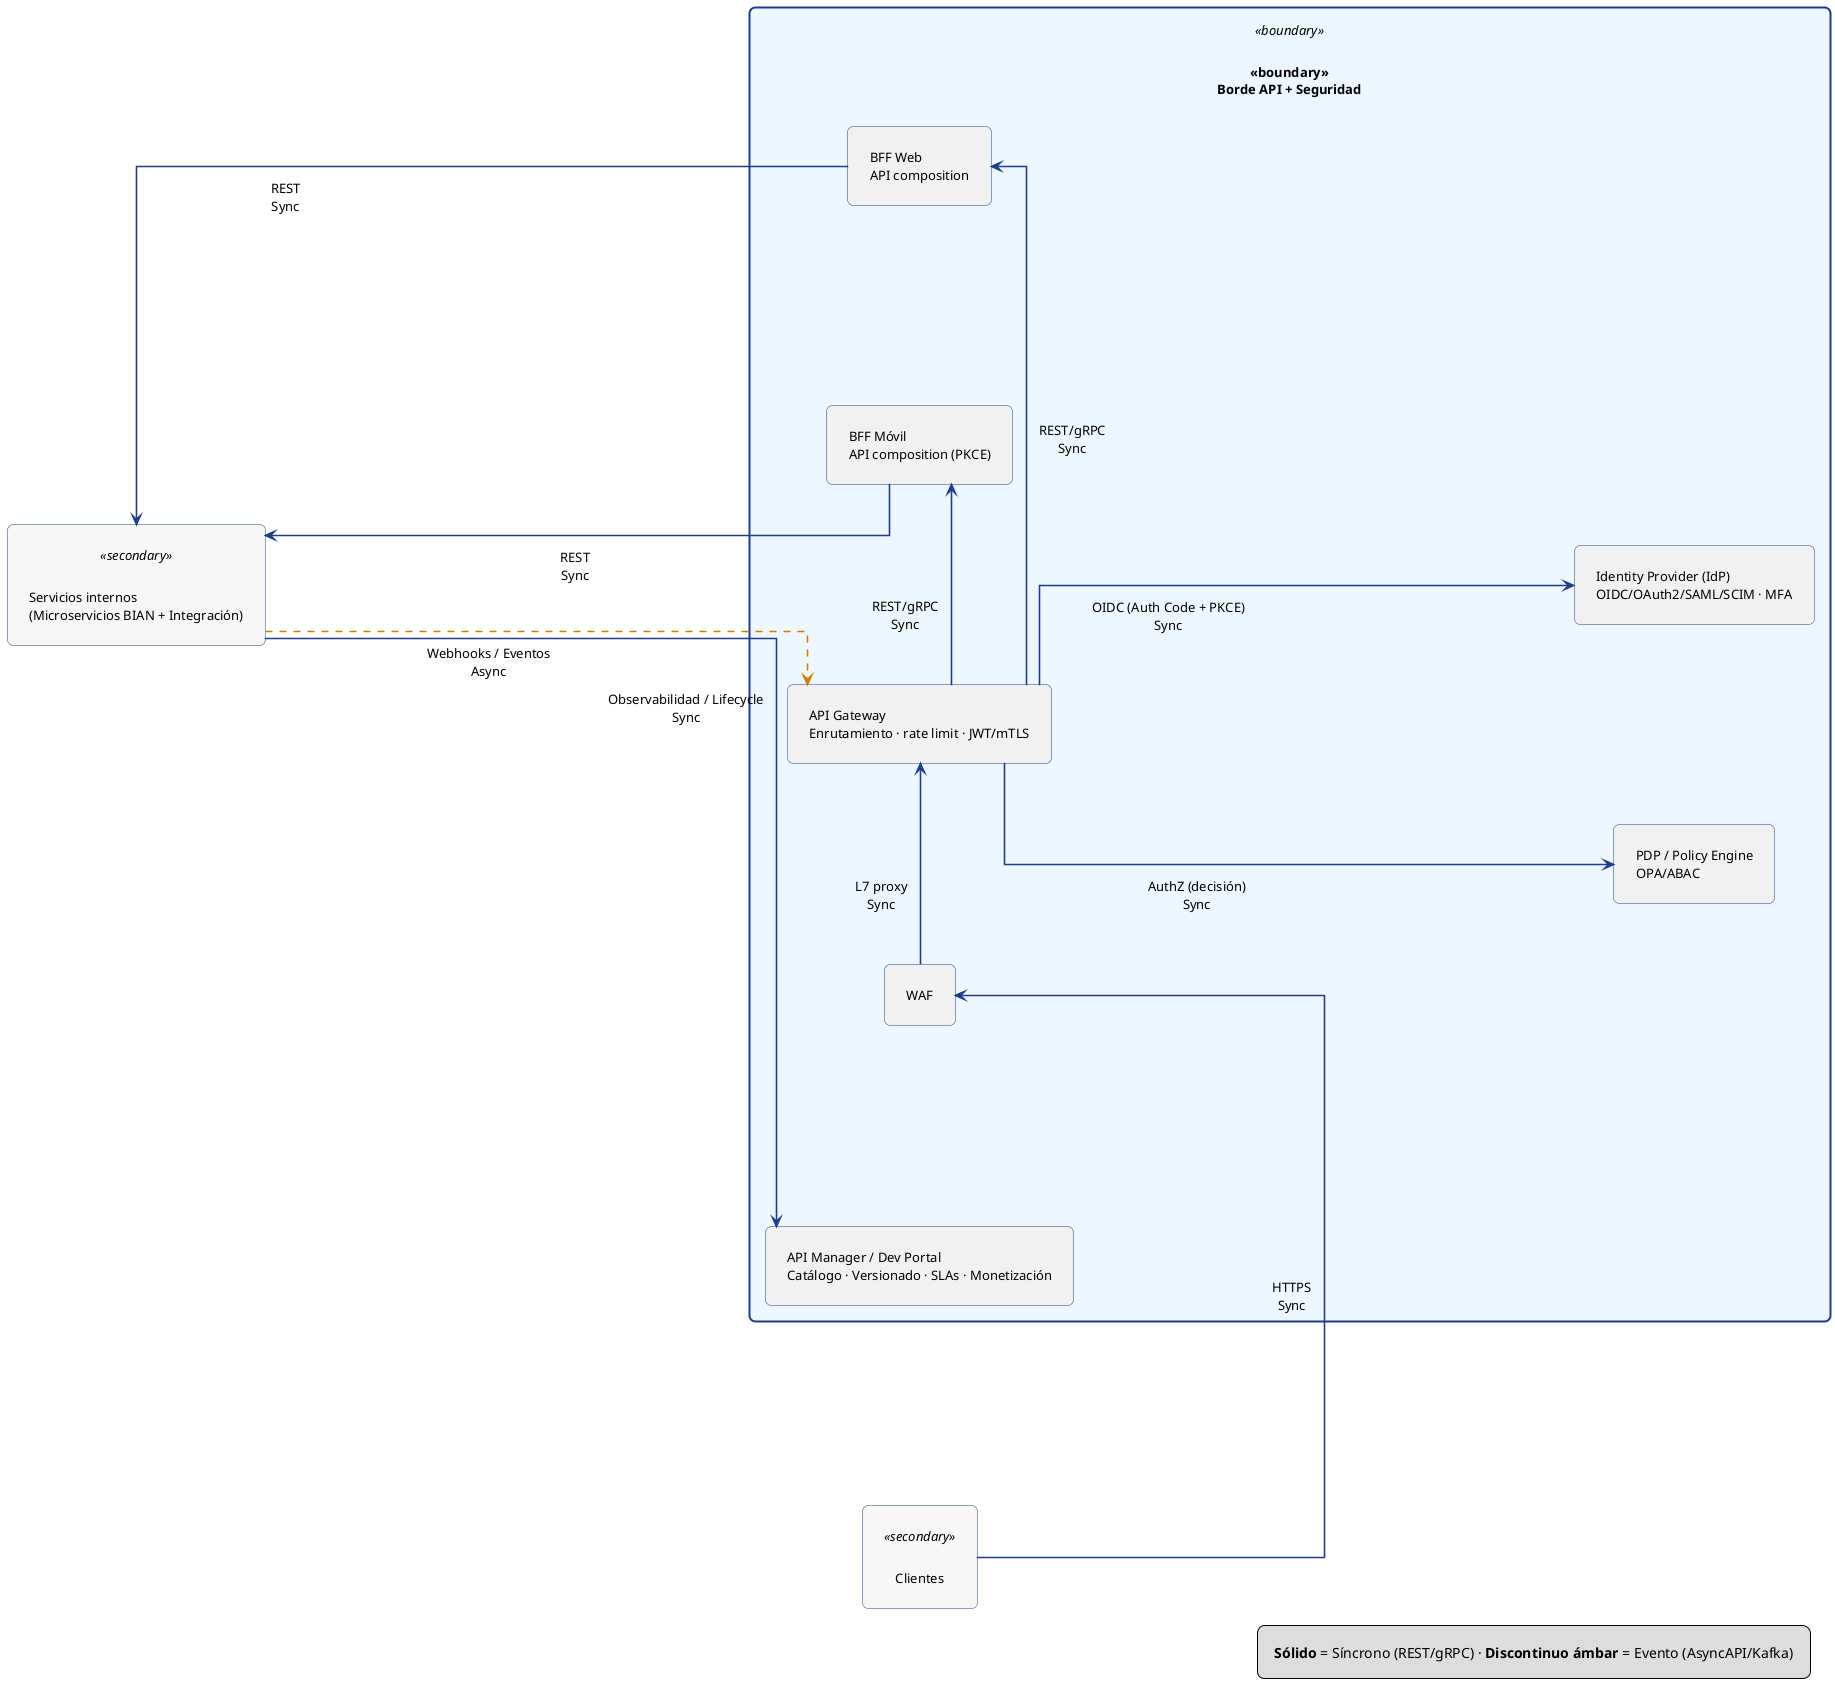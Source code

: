 @startuml C4_N3B_Componentes_API_Seguridad
left to right direction
skinparam defaultFontName Helvetica
skinparam defaultFontSize 13
skinparam shadowing false
skinparam linetype ortho
skinparam ArrowThickness 1.6
skinparam ArrowColor #1f3c88

' >>> más espacio y margen para agrandar el boundary <<<
skinparam nodesep 200
skinparam ranksep 500
skinparam Padding 12

skinparam rectangle {
  RoundCorner 12
  BorderColor #1f3c88
}
skinparam rectangle<<boundary>> {
  BackgroundColor #EEF6FF
  BorderColor #1f3c88
  BorderThickness 2
}
skinparam rectangle<<secondary>> {
  BackgroundColor #F7F7F7
}

legend right
<b>Sólido</b> = Síncrono (REST/gRPC) · <b>Discontinuo ámbar</b> = Evento (AsyncAPI/Kafka)
endlegend

rectangle "«boundary»\nBorde API + Seguridad" <<boundary>> as Edge {
  rectangle "WAF" as WAF
  rectangle "API Gateway\nEnrutamiento · rate limit · JWT/mTLS" as GW
  rectangle "BFF Web\nAPI composition" as BFFWeb
  rectangle "BFF Móvil\nAPI composition (PKCE)" as BFFMob
  rectangle "PDP / Policy Engine\nOPA/ABAC" as PDP
  rectangle "Identity Provider (IdP)\nOIDC/OAuth2/SAML/SCIM · MFA" as IDP
  rectangle "API Manager / Dev Portal\nCatálogo · Versionado · SLAs · Monetización" as APIMgr
}

rectangle "Servicios internos\n(Microservicios BIAN + Integración)" <<secondary>> as Services
rectangle "Clientes" <<secondary>> as Clientes

Clientes -right-> WAF : HTTPS\nSync
WAF -right-> GW : L7 proxy\nSync
GW -down-> IDP : OIDC (Auth Code + PKCE)\nSync
GW -down-> PDP : AuthZ (decisión)\nSync
GW -right-> BFFWeb : REST/gRPC\nSync
GW -right-> BFFMob : REST/gRPC\nSync
BFFWeb -right-> Services : REST\nSync
BFFMob -right-> Services : REST\nSync
Services -down-> APIMgr : Observabilidad / Lifecycle\nSync

Services -[#D07A00,dashed]-> GW : Webhooks / Eventos\nAsync
@enduml
